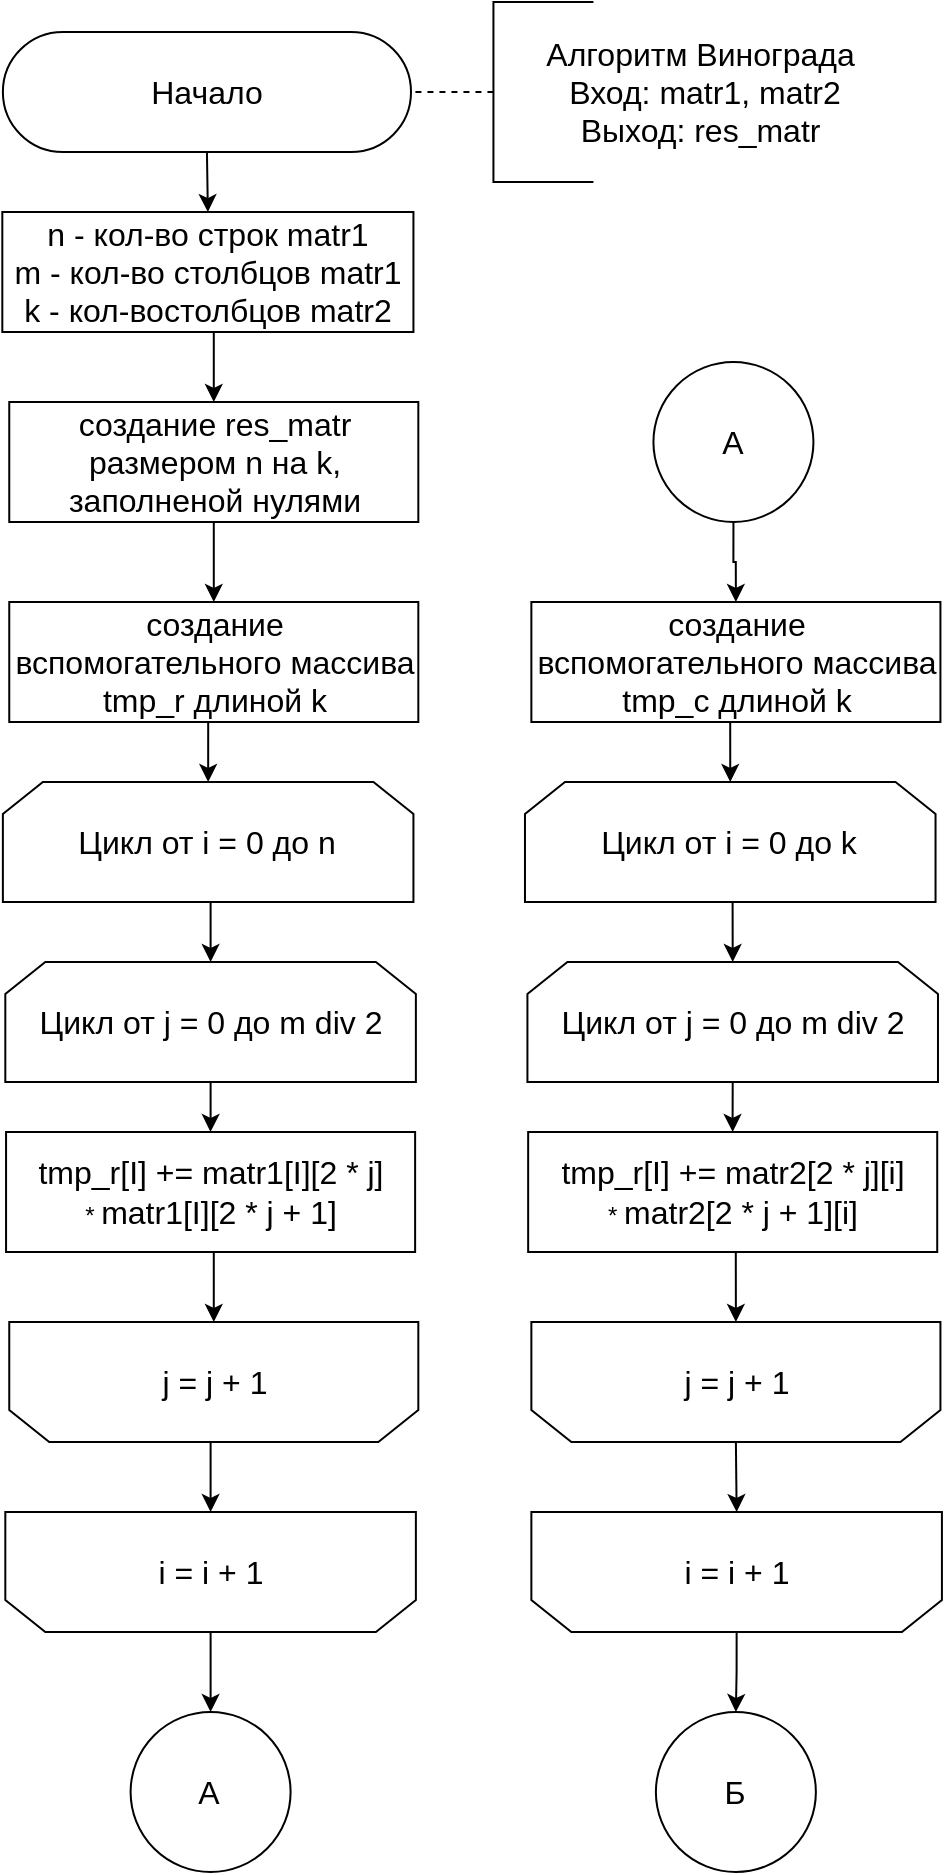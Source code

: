 <mxfile version="15.5.6" type="device"><diagram id="4UbkuxRf5evo-CFYo2dU" name="Page-1"><mxGraphModel dx="1572" dy="1090" grid="1" gridSize="10" guides="1" tooltips="1" connect="1" arrows="1" fold="1" page="1" pageScale="1" pageWidth="827" pageHeight="1169" math="0" shadow="0"><root><mxCell id="0"/><mxCell id="1" parent="0"/><mxCell id="5XB1xIYraS41ODEDDeyw-1" style="edgeStyle=orthogonalEdgeStyle;rounded=0;orthogonalLoop=1;jettySize=auto;html=1;exitX=0.5;exitY=0.5;exitDx=0;exitDy=30;exitPerimeter=0;entryX=0.5;entryY=0;entryDx=0;entryDy=0;endArrow=classic;endFill=1;" edge="1" parent="1" source="5XB1xIYraS41ODEDDeyw-2" target="5XB1xIYraS41ODEDDeyw-18"><mxGeometry relative="1" as="geometry"/></mxCell><mxCell id="5XB1xIYraS41ODEDDeyw-2" value="&lt;font style=&quot;font-size: 16px&quot;&gt;Начало&lt;/font&gt;" style="html=1;dashed=0;whitespace=wrap;shape=mxgraph.dfd.start" vertex="1" parent="1"><mxGeometry x="32.44" y="35" width="204.06" height="60" as="geometry"/></mxCell><mxCell id="5XB1xIYraS41ODEDDeyw-28" style="edgeStyle=orthogonalEdgeStyle;rounded=0;orthogonalLoop=1;jettySize=auto;html=1;exitX=0.5;exitY=1;exitDx=0;exitDy=0;entryX=0.5;entryY=1;entryDx=0;entryDy=0;fontSize=16;" edge="1" parent="1" source="5XB1xIYraS41ODEDDeyw-4" target="5XB1xIYraS41ODEDDeyw-10"><mxGeometry relative="1" as="geometry"/></mxCell><mxCell id="5XB1xIYraS41ODEDDeyw-4" value="&lt;font&gt;&lt;font size=&quot;3&quot;&gt;tmp_r[I] += matr1[I][2 * j]&lt;br&gt;&lt;/font&gt;*&amp;nbsp;&lt;span style=&quot;font-size: medium&quot;&gt;matr1[I][2 * j + 1]&lt;/span&gt;&lt;br&gt;&lt;/font&gt;" style="rounded=0;whiteSpace=wrap;html=1;shadow=0;glass=0;sketch=0;strokeWidth=1;gradientColor=none;" vertex="1" parent="1"><mxGeometry x="34.03" y="585" width="204.53" height="60" as="geometry"/></mxCell><mxCell id="5XB1xIYraS41ODEDDeyw-5" style="edgeStyle=orthogonalEdgeStyle;rounded=0;orthogonalLoop=1;jettySize=auto;html=1;exitX=0.5;exitY=1;exitDx=0;exitDy=0;entryX=0.5;entryY=0;entryDx=0;entryDy=0;" edge="1" parent="1" source="5XB1xIYraS41ODEDDeyw-6" target="5XB1xIYraS41ODEDDeyw-8"><mxGeometry relative="1" as="geometry"/></mxCell><mxCell id="5XB1xIYraS41ODEDDeyw-6" value="&lt;font style=&quot;font-size: 16px&quot;&gt;Цикл от i = 0 до n&lt;/font&gt;" style="shape=loopLimit;whiteSpace=wrap;html=1;strokeWidth=1;" vertex="1" parent="1"><mxGeometry x="32.44" y="410" width="205.28" height="60" as="geometry"/></mxCell><mxCell id="5XB1xIYraS41ODEDDeyw-29" style="edgeStyle=orthogonalEdgeStyle;rounded=0;orthogonalLoop=1;jettySize=auto;html=1;exitX=0.5;exitY=1;exitDx=0;exitDy=0;fontSize=16;" edge="1" parent="1" source="5XB1xIYraS41ODEDDeyw-8" target="5XB1xIYraS41ODEDDeyw-4"><mxGeometry relative="1" as="geometry"/></mxCell><mxCell id="5XB1xIYraS41ODEDDeyw-8" value="&lt;font style=&quot;font-size: 16px&quot;&gt;Цикл от j = 0 до m div 2&lt;br&gt;&lt;/font&gt;" style="shape=loopLimit;whiteSpace=wrap;html=1;strokeWidth=1;" vertex="1" parent="1"><mxGeometry x="33.66" y="500" width="205.28" height="60" as="geometry"/></mxCell><mxCell id="5XB1xIYraS41ODEDDeyw-9" style="edgeStyle=orthogonalEdgeStyle;rounded=0;orthogonalLoop=1;jettySize=auto;html=1;exitX=0.5;exitY=0;exitDx=0;exitDy=0;entryX=0.5;entryY=1;entryDx=0;entryDy=0;" edge="1" parent="1" source="5XB1xIYraS41ODEDDeyw-10" target="5XB1xIYraS41ODEDDeyw-12"><mxGeometry relative="1" as="geometry"/></mxCell><mxCell id="5XB1xIYraS41ODEDDeyw-10" value="&lt;font style=&quot;font-size: 16px&quot;&gt;j = j + 1&lt;br&gt;&lt;/font&gt;" style="shape=loopLimit;whiteSpace=wrap;html=1;strokeWidth=1;direction=west;" vertex="1" parent="1"><mxGeometry x="35.63" y="680" width="204.53" height="60" as="geometry"/></mxCell><mxCell id="5XB1xIYraS41ODEDDeyw-27" style="edgeStyle=orthogonalEdgeStyle;rounded=0;orthogonalLoop=1;jettySize=auto;html=1;exitX=0.5;exitY=0;exitDx=0;exitDy=0;fontSize=16;" edge="1" parent="1" source="5XB1xIYraS41ODEDDeyw-12" target="5XB1xIYraS41ODEDDeyw-25"><mxGeometry relative="1" as="geometry"/></mxCell><mxCell id="5XB1xIYraS41ODEDDeyw-12" value="&lt;font style=&quot;font-size: 16px&quot;&gt;i = i + 1&lt;/font&gt;" style="shape=loopLimit;whiteSpace=wrap;html=1;strokeWidth=1;direction=west;" vertex="1" parent="1"><mxGeometry x="33.66" y="775" width="205.28" height="60" as="geometry"/></mxCell><mxCell id="5XB1xIYraS41ODEDDeyw-14" style="edgeStyle=orthogonalEdgeStyle;rounded=0;orthogonalLoop=1;jettySize=auto;html=1;exitX=0;exitY=0.5;exitDx=0;exitDy=0;exitPerimeter=0;entryX=1;entryY=0.5;entryDx=0;entryDy=0;entryPerimeter=0;dashed=1;endArrow=none;endFill=0;" edge="1" parent="1" source="5XB1xIYraS41ODEDDeyw-15" target="5XB1xIYraS41ODEDDeyw-2"><mxGeometry relative="1" as="geometry"/></mxCell><mxCell id="5XB1xIYraS41ODEDDeyw-15" value="" style="strokeWidth=1;html=1;shape=mxgraph.flowchart.annotation_1;align=left;pointerEvents=1;" vertex="1" parent="1"><mxGeometry x="277.72" y="20" width="50" height="90" as="geometry"/></mxCell><mxCell id="5XB1xIYraS41ODEDDeyw-16" value="&lt;div&gt;&lt;font size=&quot;3&quot;&gt;Алгоритм Винограда&amp;nbsp;&lt;/font&gt;&lt;/div&gt;&lt;font&gt;&lt;div style=&quot;font-size: 16px&quot;&gt;Вход: matr1, matr2&lt;/div&gt;&lt;div&gt;&lt;div&gt;&lt;font size=&quot;3&quot;&gt;Выход: res_matr&amp;nbsp;&lt;/font&gt;&lt;/div&gt;&lt;/div&gt;&lt;/font&gt;" style="text;html=1;align=center;verticalAlign=middle;resizable=0;points=[];autosize=1;strokeColor=none;fillColor=none;" vertex="1" parent="1"><mxGeometry x="293.49" y="40" width="180" height="50" as="geometry"/></mxCell><mxCell id="5XB1xIYraS41ODEDDeyw-50" style="edgeStyle=orthogonalEdgeStyle;rounded=0;orthogonalLoop=1;jettySize=auto;html=1;exitX=0.5;exitY=1;exitDx=0;exitDy=0;entryX=0.5;entryY=0;entryDx=0;entryDy=0;fontSize=16;" edge="1" parent="1" source="5XB1xIYraS41ODEDDeyw-18" target="5XB1xIYraS41ODEDDeyw-49"><mxGeometry relative="1" as="geometry"/></mxCell><mxCell id="5XB1xIYraS41ODEDDeyw-18" value="&lt;font style=&quot;font-size: 16px&quot;&gt;n - кол-во строк&amp;nbsp;&lt;span&gt;matr1&lt;/span&gt;&lt;br&gt;m - кол-во столбцов&amp;nbsp;&lt;span&gt;matr1&lt;/span&gt;&lt;br&gt;k - кол-востолбцов&amp;nbsp;&lt;span&gt;matr2&lt;/span&gt;&lt;br&gt;&lt;/font&gt;" style="rounded=0;whiteSpace=wrap;html=1;shadow=0;glass=0;sketch=0;strokeWidth=1;gradientColor=none;" vertex="1" parent="1"><mxGeometry x="32.16" y="125" width="205.56" height="60" as="geometry"/></mxCell><mxCell id="5XB1xIYraS41ODEDDeyw-21" style="edgeStyle=orthogonalEdgeStyle;rounded=0;orthogonalLoop=1;jettySize=auto;html=1;exitX=0.5;exitY=1;exitDx=0;exitDy=0;entryX=0.5;entryY=0;entryDx=0;entryDy=0;" edge="1" parent="1" source="5XB1xIYraS41ODEDDeyw-22" target="5XB1xIYraS41ODEDDeyw-6"><mxGeometry relative="1" as="geometry"/></mxCell><mxCell id="5XB1xIYraS41ODEDDeyw-22" value="&lt;font&gt;&lt;font size=&quot;3&quot;&gt;создание вспомогательного массива tmp_r&amp;nbsp;длиной k&lt;/font&gt;&lt;br&gt;&lt;/font&gt;" style="rounded=0;whiteSpace=wrap;html=1;shadow=0;glass=0;sketch=0;strokeWidth=1;gradientColor=none;" vertex="1" parent="1"><mxGeometry x="35.63" y="320" width="204.53" height="60" as="geometry"/></mxCell><mxCell id="5XB1xIYraS41ODEDDeyw-25" value="" style="ellipse;whiteSpace=wrap;html=1;aspect=fixed;" vertex="1" parent="1"><mxGeometry x="96.3" y="875" width="80" height="80" as="geometry"/></mxCell><mxCell id="5XB1xIYraS41ODEDDeyw-26" value="&lt;font style=&quot;font-size: 16px&quot;&gt;A&lt;/font&gt;" style="text;html=1;align=center;verticalAlign=middle;resizable=0;points=[];autosize=1;strokeColor=none;fillColor=none;" vertex="1" parent="1"><mxGeometry x="120.08" y="905" width="30" height="20" as="geometry"/></mxCell><mxCell id="5XB1xIYraS41ODEDDeyw-30" style="edgeStyle=orthogonalEdgeStyle;rounded=0;orthogonalLoop=1;jettySize=auto;html=1;exitX=0.5;exitY=1;exitDx=0;exitDy=0;entryX=0.5;entryY=1;entryDx=0;entryDy=0;fontSize=16;" edge="1" parent="1" source="5XB1xIYraS41ODEDDeyw-31" target="5XB1xIYraS41ODEDDeyw-37"><mxGeometry relative="1" as="geometry"/></mxCell><mxCell id="5XB1xIYraS41ODEDDeyw-31" value="&lt;font&gt;&lt;font size=&quot;3&quot;&gt;tmp_r[I] += matr2[2 * j][i]&lt;br&gt;&lt;/font&gt;*&amp;nbsp;&lt;span style=&quot;font-size: medium&quot;&gt;matr2[2 * j + 1][i]&lt;/span&gt;&lt;br&gt;&lt;/font&gt;" style="rounded=0;whiteSpace=wrap;html=1;shadow=0;glass=0;sketch=0;strokeWidth=1;gradientColor=none;" vertex="1" parent="1"><mxGeometry x="295.08" y="585" width="204.53" height="60" as="geometry"/></mxCell><mxCell id="5XB1xIYraS41ODEDDeyw-32" style="edgeStyle=orthogonalEdgeStyle;rounded=0;orthogonalLoop=1;jettySize=auto;html=1;exitX=0.5;exitY=1;exitDx=0;exitDy=0;entryX=0.5;entryY=0;entryDx=0;entryDy=0;" edge="1" parent="1" source="5XB1xIYraS41ODEDDeyw-33" target="5XB1xIYraS41ODEDDeyw-35"><mxGeometry relative="1" as="geometry"/></mxCell><mxCell id="5XB1xIYraS41ODEDDeyw-33" value="&lt;font style=&quot;font-size: 16px&quot;&gt;Цикл от i = 0 до k&lt;/font&gt;" style="shape=loopLimit;whiteSpace=wrap;html=1;strokeWidth=1;" vertex="1" parent="1"><mxGeometry x="293.49" y="410" width="205.28" height="60" as="geometry"/></mxCell><mxCell id="5XB1xIYraS41ODEDDeyw-34" style="edgeStyle=orthogonalEdgeStyle;rounded=0;orthogonalLoop=1;jettySize=auto;html=1;exitX=0.5;exitY=1;exitDx=0;exitDy=0;fontSize=16;" edge="1" parent="1" source="5XB1xIYraS41ODEDDeyw-35" target="5XB1xIYraS41ODEDDeyw-31"><mxGeometry relative="1" as="geometry"/></mxCell><mxCell id="5XB1xIYraS41ODEDDeyw-35" value="&lt;font style=&quot;font-size: 16px&quot;&gt;Цикл от j = 0 до m div 2&lt;br&gt;&lt;/font&gt;" style="shape=loopLimit;whiteSpace=wrap;html=1;strokeWidth=1;" vertex="1" parent="1"><mxGeometry x="294.71" y="500" width="205.28" height="60" as="geometry"/></mxCell><mxCell id="5XB1xIYraS41ODEDDeyw-36" style="edgeStyle=orthogonalEdgeStyle;rounded=0;orthogonalLoop=1;jettySize=auto;html=1;exitX=0.5;exitY=0;exitDx=0;exitDy=0;entryX=0.5;entryY=1;entryDx=0;entryDy=0;" edge="1" parent="1" source="5XB1xIYraS41ODEDDeyw-37" target="5XB1xIYraS41ODEDDeyw-39"><mxGeometry relative="1" as="geometry"/></mxCell><mxCell id="5XB1xIYraS41ODEDDeyw-37" value="&lt;font style=&quot;font-size: 16px&quot;&gt;j = j + 1&lt;br&gt;&lt;/font&gt;" style="shape=loopLimit;whiteSpace=wrap;html=1;strokeWidth=1;direction=west;" vertex="1" parent="1"><mxGeometry x="296.68" y="680" width="204.53" height="60" as="geometry"/></mxCell><mxCell id="5XB1xIYraS41ODEDDeyw-48" style="edgeStyle=orthogonalEdgeStyle;rounded=0;orthogonalLoop=1;jettySize=auto;html=1;exitX=0.5;exitY=0;exitDx=0;exitDy=0;entryX=0.5;entryY=0;entryDx=0;entryDy=0;fontSize=16;" edge="1" parent="1" source="5XB1xIYraS41ODEDDeyw-39" target="5XB1xIYraS41ODEDDeyw-42"><mxGeometry relative="1" as="geometry"/></mxCell><mxCell id="5XB1xIYraS41ODEDDeyw-39" value="&lt;font style=&quot;font-size: 16px&quot;&gt;i = i + 1&lt;/font&gt;" style="shape=loopLimit;whiteSpace=wrap;html=1;strokeWidth=1;direction=west;" vertex="1" parent="1"><mxGeometry x="296.68" y="775" width="205.28" height="60" as="geometry"/></mxCell><mxCell id="5XB1xIYraS41ODEDDeyw-40" style="edgeStyle=orthogonalEdgeStyle;rounded=0;orthogonalLoop=1;jettySize=auto;html=1;exitX=0.5;exitY=1;exitDx=0;exitDy=0;entryX=0.5;entryY=0;entryDx=0;entryDy=0;" edge="1" parent="1" source="5XB1xIYraS41ODEDDeyw-41" target="5XB1xIYraS41ODEDDeyw-33"><mxGeometry relative="1" as="geometry"/></mxCell><mxCell id="5XB1xIYraS41ODEDDeyw-41" value="&lt;font&gt;&lt;font size=&quot;3&quot;&gt;создание вспомогательного массива tmp_с длиной k&lt;/font&gt;&lt;br&gt;&lt;/font&gt;" style="rounded=0;whiteSpace=wrap;html=1;shadow=0;glass=0;sketch=0;strokeWidth=1;gradientColor=none;" vertex="1" parent="1"><mxGeometry x="296.68" y="320" width="204.53" height="60" as="geometry"/></mxCell><mxCell id="5XB1xIYraS41ODEDDeyw-42" value="" style="ellipse;whiteSpace=wrap;html=1;aspect=fixed;" vertex="1" parent="1"><mxGeometry x="358.94" y="875" width="80" height="80" as="geometry"/></mxCell><mxCell id="5XB1xIYraS41ODEDDeyw-43" value="&lt;font size=&quot;3&quot;&gt;Б&lt;/font&gt;" style="text;html=1;align=center;verticalAlign=middle;resizable=0;points=[];autosize=1;strokeColor=none;fillColor=none;" vertex="1" parent="1"><mxGeometry x="382.72" y="905" width="30" height="20" as="geometry"/></mxCell><mxCell id="5XB1xIYraS41ODEDDeyw-47" style="edgeStyle=orthogonalEdgeStyle;rounded=0;orthogonalLoop=1;jettySize=auto;html=1;exitX=0.5;exitY=1;exitDx=0;exitDy=0;entryX=0.5;entryY=0;entryDx=0;entryDy=0;fontSize=16;" edge="1" parent="1" source="5XB1xIYraS41ODEDDeyw-44" target="5XB1xIYraS41ODEDDeyw-41"><mxGeometry relative="1" as="geometry"/></mxCell><mxCell id="5XB1xIYraS41ODEDDeyw-44" value="" style="ellipse;whiteSpace=wrap;html=1;aspect=fixed;" vertex="1" parent="1"><mxGeometry x="357.72" y="200" width="80" height="80" as="geometry"/></mxCell><mxCell id="5XB1xIYraS41ODEDDeyw-45" value="&lt;font style=&quot;font-size: 16px&quot;&gt;A&lt;/font&gt;" style="text;html=1;align=center;verticalAlign=middle;resizable=0;points=[];autosize=1;strokeColor=none;fillColor=none;" vertex="1" parent="1"><mxGeometry x="381.5" y="230" width="30" height="20" as="geometry"/></mxCell><mxCell id="5XB1xIYraS41ODEDDeyw-51" style="edgeStyle=orthogonalEdgeStyle;rounded=0;orthogonalLoop=1;jettySize=auto;html=1;exitX=0.5;exitY=1;exitDx=0;exitDy=0;entryX=0.5;entryY=0;entryDx=0;entryDy=0;fontSize=16;" edge="1" parent="1" source="5XB1xIYraS41ODEDDeyw-49" target="5XB1xIYraS41ODEDDeyw-22"><mxGeometry relative="1" as="geometry"/></mxCell><mxCell id="5XB1xIYraS41ODEDDeyw-49" value="&lt;font&gt;&lt;font size=&quot;3&quot;&gt;создание res_matr размером n на k, заполненой нулями&lt;/font&gt;&lt;br&gt;&lt;/font&gt;" style="rounded=0;whiteSpace=wrap;html=1;shadow=0;glass=0;sketch=0;strokeWidth=1;gradientColor=none;" vertex="1" parent="1"><mxGeometry x="35.63" y="220" width="204.53" height="60" as="geometry"/></mxCell></root></mxGraphModel></diagram></mxfile>